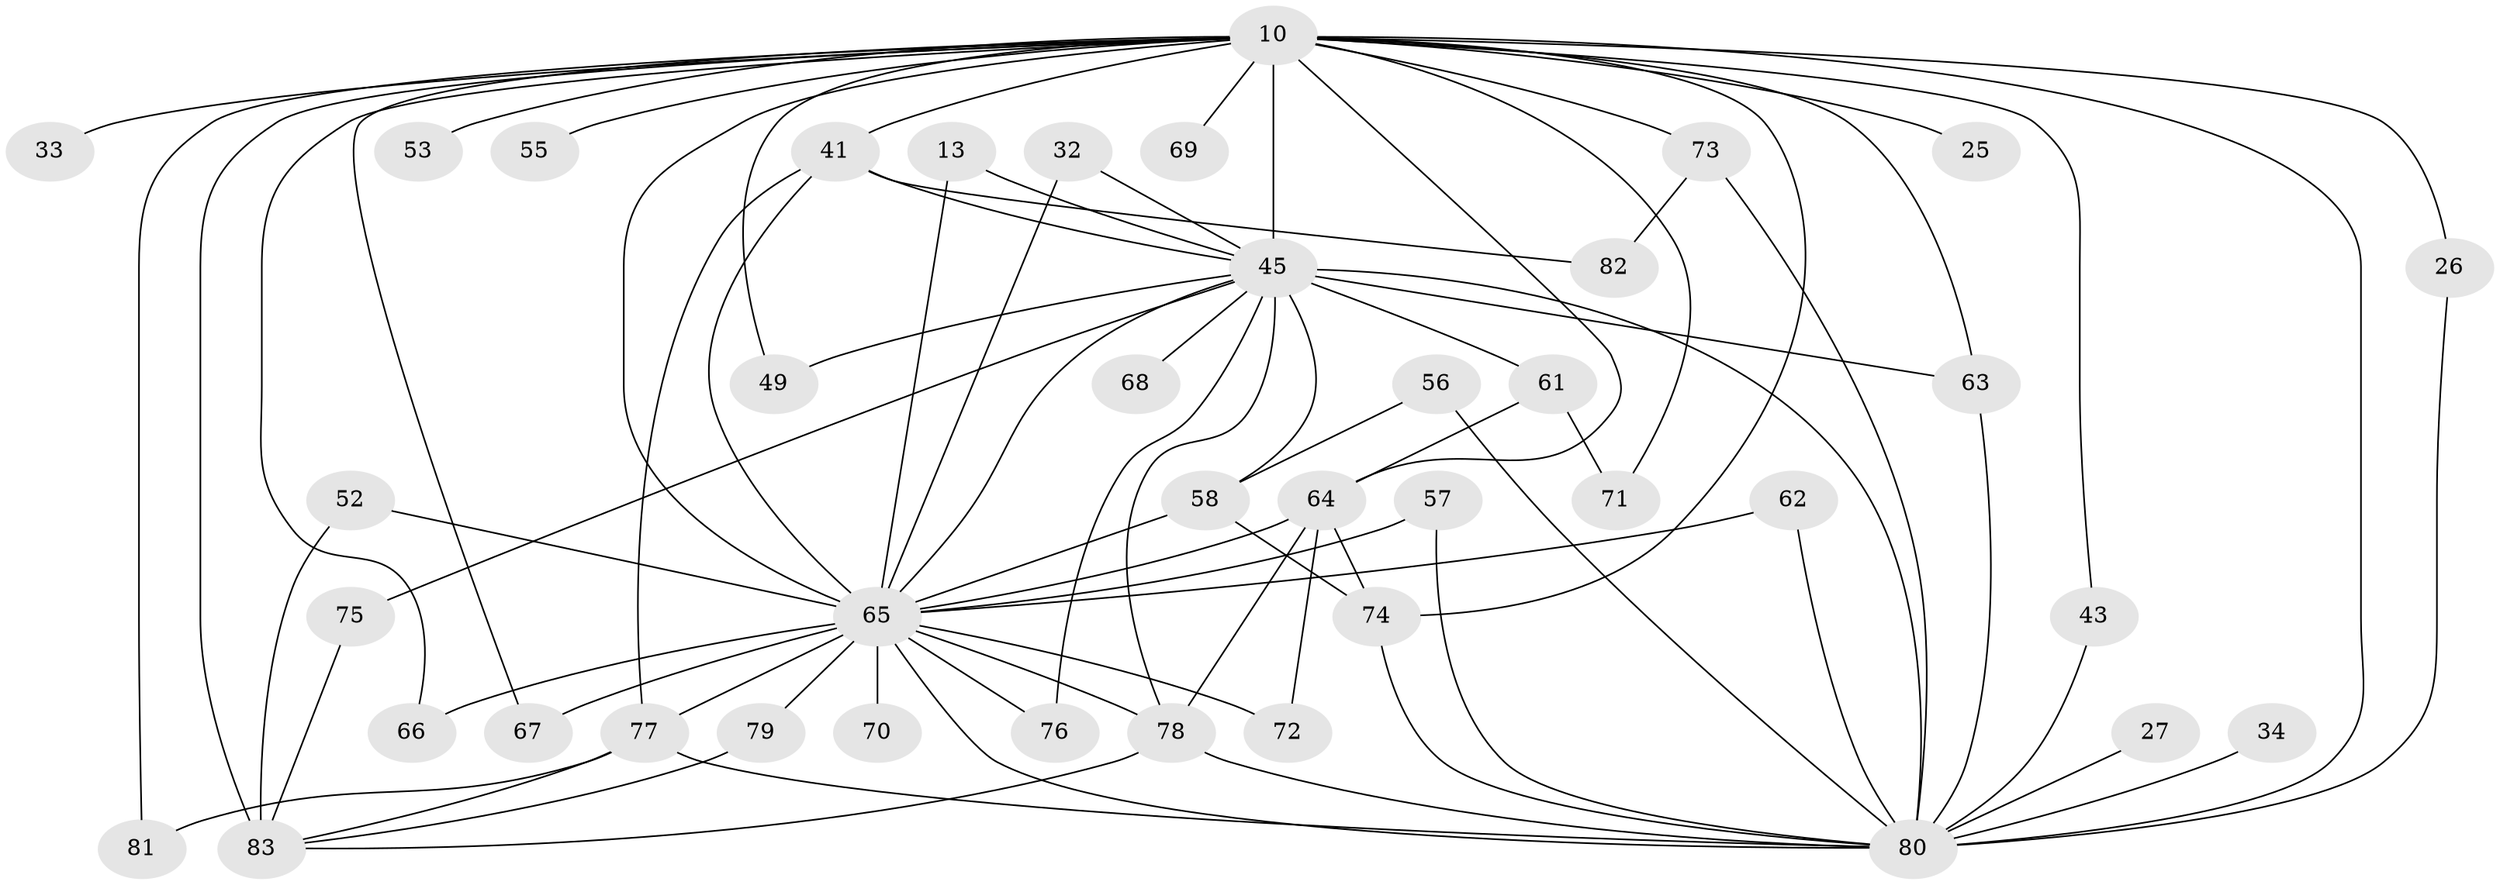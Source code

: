 // original degree distribution, {20: 0.03614457831325301, 18: 0.012048192771084338, 16: 0.024096385542168676, 19: 0.012048192771084338, 21: 0.012048192771084338, 15: 0.012048192771084338, 22: 0.012048192771084338, 3: 0.2289156626506024, 5: 0.024096385542168676, 2: 0.5301204819277109, 6: 0.012048192771084338, 4: 0.060240963855421686, 7: 0.024096385542168676}
// Generated by graph-tools (version 1.1) at 2025/45/03/09/25 04:45:27]
// undirected, 41 vertices, 79 edges
graph export_dot {
graph [start="1"]
  node [color=gray90,style=filled];
  10 [super="+1+6"];
  13;
  25;
  26;
  27;
  32;
  33;
  34;
  41 [super="+38+40"];
  43;
  45 [super="+11+19"];
  49;
  52;
  53;
  55;
  56;
  57;
  58 [super="+20+18"];
  61;
  62;
  63 [super="+30+39"];
  64 [super="+21+51+15"];
  65 [super="+9"];
  66 [super="+36"];
  67 [super="+47"];
  68;
  69;
  70 [super="+59"];
  71;
  72;
  73 [super="+50+35"];
  74 [super="+44+17"];
  75;
  76;
  77 [super="+46+60"];
  78 [super="+23+54"];
  79;
  80 [super="+4"];
  81;
  82;
  83 [super="+42"];
  10 -- 41 [weight=3];
  10 -- 53 [weight=2];
  10 -- 55 [weight=2];
  10 -- 66;
  10 -- 65 [weight=9];
  10 -- 81;
  10 -- 83 [weight=4];
  10 -- 26;
  10 -- 63;
  10 -- 67 [weight=2];
  10 -- 69 [weight=2];
  10 -- 71;
  10 -- 74 [weight=3];
  10 -- 80 [weight=9];
  10 -- 25 [weight=2];
  10 -- 33 [weight=2];
  10 -- 43;
  10 -- 49;
  10 -- 45 [weight=9];
  10 -- 64 [weight=3];
  10 -- 73 [weight=3];
  13 -- 65;
  13 -- 45;
  26 -- 80;
  27 -- 80 [weight=2];
  32 -- 65;
  32 -- 45;
  34 -- 80 [weight=2];
  41 -- 82;
  41 -- 65 [weight=3];
  41 -- 45;
  41 -- 77;
  43 -- 80;
  45 -- 65 [weight=5];
  45 -- 80 [weight=5];
  45 -- 68 [weight=2];
  45 -- 75;
  45 -- 76;
  45 -- 49;
  45 -- 61;
  45 -- 63 [weight=3];
  45 -- 78;
  45 -- 58;
  52 -- 83;
  52 -- 65;
  56 -- 58;
  56 -- 80;
  57 -- 65;
  57 -- 80;
  58 -- 65 [weight=2];
  58 -- 74 [weight=2];
  61 -- 71;
  61 -- 64;
  62 -- 65;
  62 -- 80;
  63 -- 80;
  64 -- 65;
  64 -- 74;
  64 -- 72;
  64 -- 78;
  65 -- 67;
  65 -- 70 [weight=2];
  65 -- 72;
  65 -- 76;
  65 -- 79;
  65 -- 80 [weight=4];
  65 -- 78;
  65 -- 77 [weight=2];
  65 -- 66;
  73 -- 80;
  73 -- 82;
  74 -- 80 [weight=2];
  75 -- 83;
  77 -- 83;
  77 -- 80;
  77 -- 81;
  78 -- 80 [weight=2];
  78 -- 83;
  79 -- 83;
}
